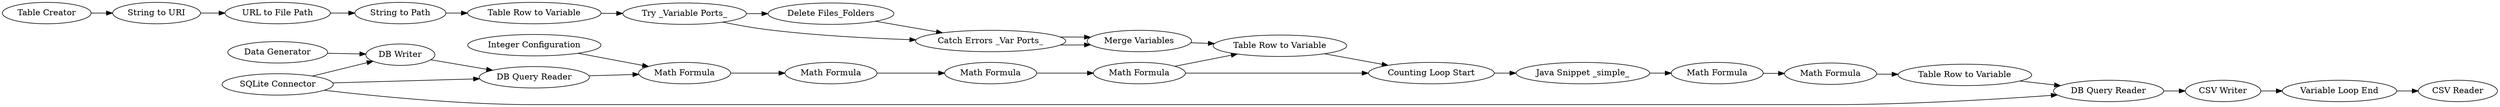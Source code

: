 digraph {
	2 [label="Data Generator"]
	8 [label="Math Formula"]
	9 [label="Math Formula"]
	10 [label="Math Formula"]
	11 [label="Math Formula"]
	15 [label="Java Snippet _simple_"]
	17 [label="Math Formula"]
	18 [label="Math Formula"]
	22 [label="Table Creator"]
	23 [label="String to URI"]
	25 [label="SQLite Connector"]
	26 [label="DB Writer"]
	27 [label="DB Query Reader"]
	28 [label="DB Query Reader"]
	31 [label="Integer Configuration"]
	32 [label="Delete Files_Folders"]
	33 [label="String to Path"]
	34 [label="Table Row to Variable"]
	35 [label="Table Row to Variable"]
	36 [label="Try _Variable Ports_"]
	37 [label="Catch Errors _Var Ports_"]
	38 [label="Merge Variables"]
	39 [label="URL to File Path"]
	40 [label="Counting Loop Start"]
	41 [label="CSV Writer"]
	42 [label="Table Row to Variable"]
	43 [label="Variable Loop End"]
	44 [label="CSV Reader"]
	2 -> 26
	8 -> 9
	9 -> 10
	10 -> 11
	11 -> 40
	11 -> 35
	15 -> 17
	17 -> 18
	18 -> 42
	22 -> 23
	23 -> 39
	25 -> 27
	25 -> 26
	25 -> 28
	26 -> 27
	27 -> 8
	28 -> 41
	31 -> 8
	32 -> 37
	33 -> 34
	34 -> 36
	35 -> 40
	36 -> 37
	36 -> 32
	37 -> 38
	37 -> 38
	38 -> 35
	39 -> 33
	40 -> 15
	41 -> 43
	42 -> 28
	43 -> 44
	rankdir=LR
}
